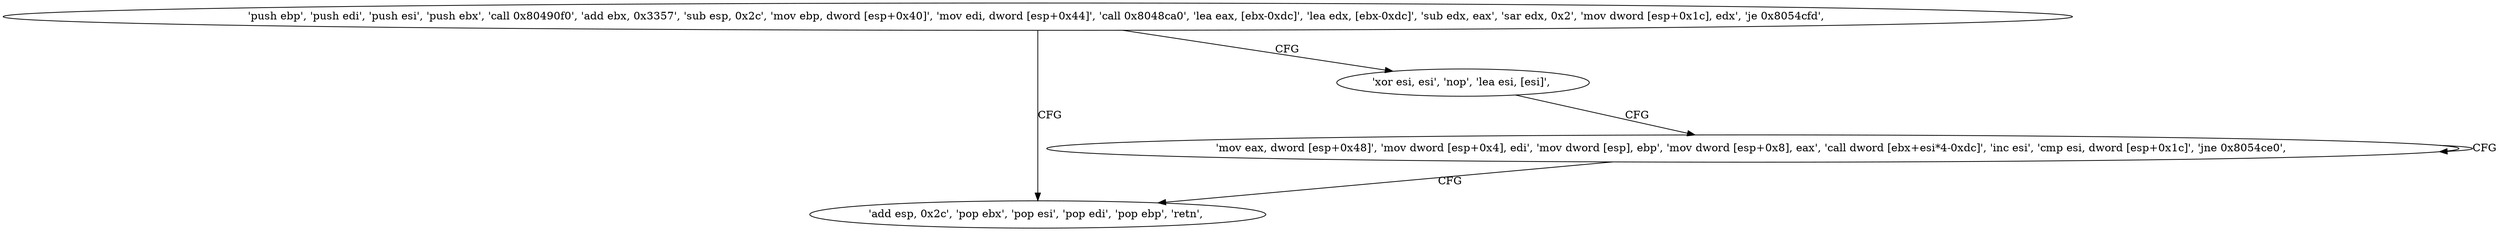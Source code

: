 digraph "func" {
"134565024" [label = "'push ebp', 'push edi', 'push esi', 'push ebx', 'call 0x80490f0', 'add ebx, 0x3357', 'sub esp, 0x2c', 'mov ebp, dword [esp+0x40]', 'mov edi, dword [esp+0x44]', 'call 0x8048ca0', 'lea eax, [ebx-0xdc]', 'lea edx, [ebx-0xdc]', 'sub edx, eax', 'sar edx, 0x2', 'mov dword [esp+0x1c], edx', 'je 0x8054cfd', " ]
"134565117" [label = "'add esp, 0x2c', 'pop ebx', 'pop esi', 'pop edi', 'pop ebp', 'retn', " ]
"134565078" [label = "'xor esi, esi', 'nop', 'lea esi, [esi]', " ]
"134565088" [label = "'mov eax, dword [esp+0x48]', 'mov dword [esp+0x4], edi', 'mov dword [esp], ebp', 'mov dword [esp+0x8], eax', 'call dword [ebx+esi*4-0xdc]', 'inc esi', 'cmp esi, dword [esp+0x1c]', 'jne 0x8054ce0', " ]
"134565024" -> "134565117" [ label = "CFG" ]
"134565024" -> "134565078" [ label = "CFG" ]
"134565078" -> "134565088" [ label = "CFG" ]
"134565088" -> "134565088" [ label = "CFG" ]
"134565088" -> "134565117" [ label = "CFG" ]
}
